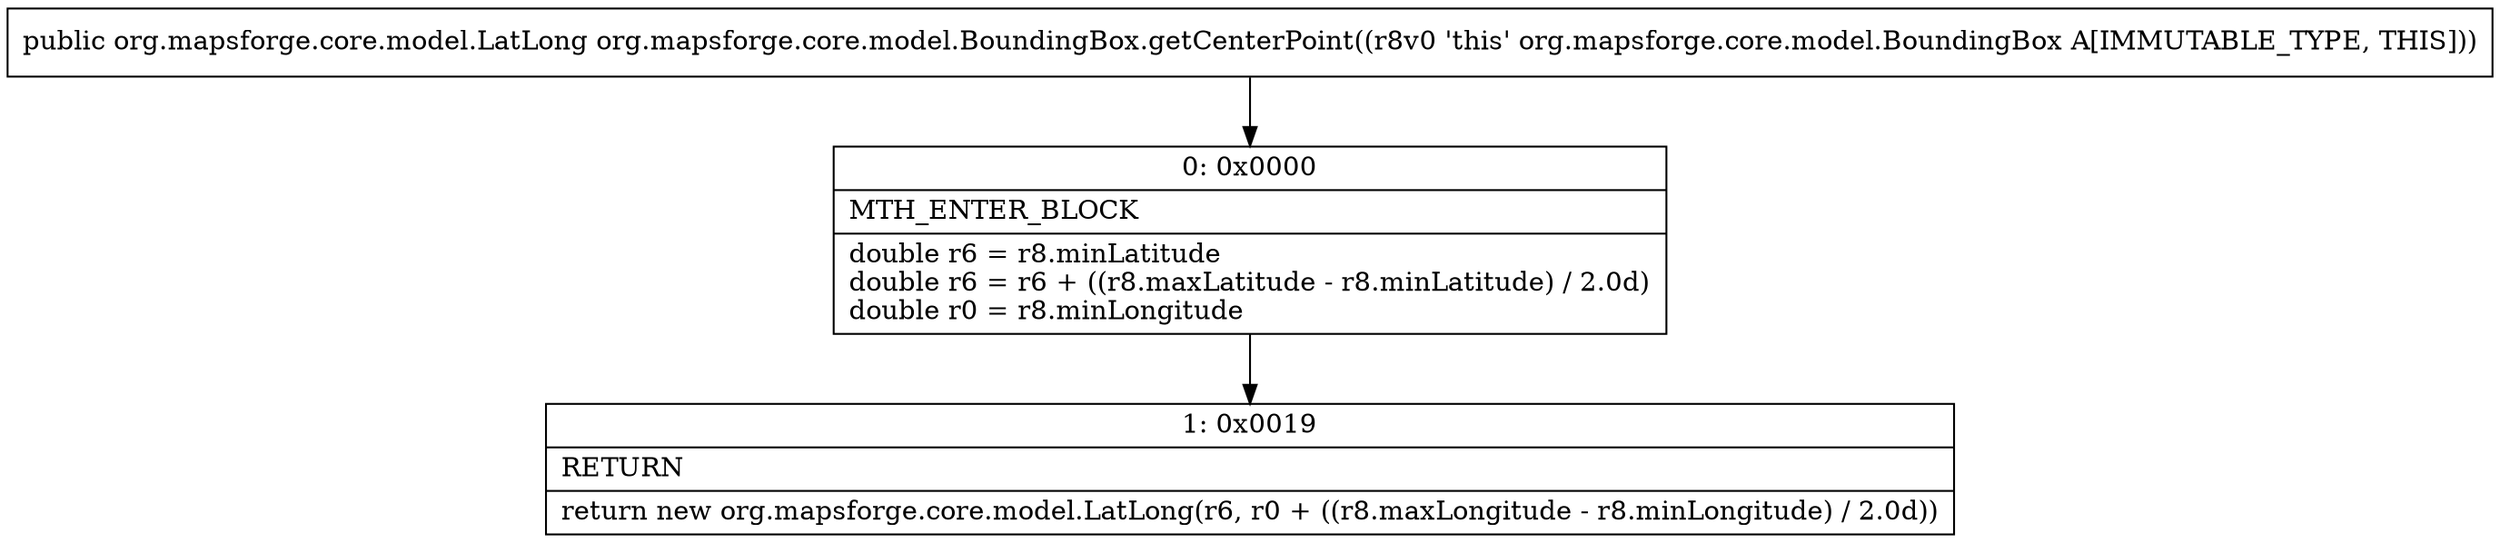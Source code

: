 digraph "CFG fororg.mapsforge.core.model.BoundingBox.getCenterPoint()Lorg\/mapsforge\/core\/model\/LatLong;" {
Node_0 [shape=record,label="{0\:\ 0x0000|MTH_ENTER_BLOCK\l|double r6 = r8.minLatitude\ldouble r6 = r6 + ((r8.maxLatitude \- r8.minLatitude) \/ 2.0d)\ldouble r0 = r8.minLongitude\l}"];
Node_1 [shape=record,label="{1\:\ 0x0019|RETURN\l|return new org.mapsforge.core.model.LatLong(r6, r0 + ((r8.maxLongitude \- r8.minLongitude) \/ 2.0d))\l}"];
MethodNode[shape=record,label="{public org.mapsforge.core.model.LatLong org.mapsforge.core.model.BoundingBox.getCenterPoint((r8v0 'this' org.mapsforge.core.model.BoundingBox A[IMMUTABLE_TYPE, THIS])) }"];
MethodNode -> Node_0;
Node_0 -> Node_1;
}

